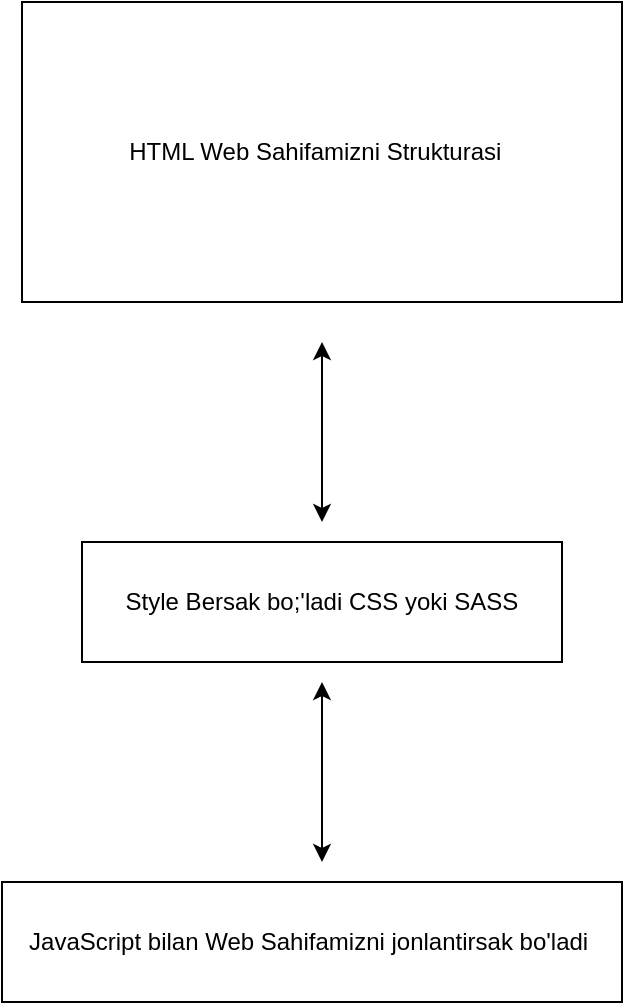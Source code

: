 <mxfile version="20.5.1" type="github">
  <diagram id="oJCzCop8_NZSrVYvADiq" name="Page-1">
    <mxGraphModel dx="868" dy="520" grid="1" gridSize="10" guides="1" tooltips="1" connect="1" arrows="1" fold="1" page="1" pageScale="1" pageWidth="850" pageHeight="1100" math="0" shadow="0">
      <root>
        <mxCell id="0" />
        <mxCell id="1" parent="0" />
        <mxCell id="GLXv6s05u9TO8IVlVRq2-1" value="HTML Web Sahifamizni Strukturasi&amp;nbsp;&amp;nbsp;" style="rounded=0;whiteSpace=wrap;html=1;strokeColor=default;fillColor=none;" vertex="1" parent="1">
          <mxGeometry x="210" y="60" width="300" height="150" as="geometry" />
        </mxCell>
        <mxCell id="GLXv6s05u9TO8IVlVRq2-2" value="" style="endArrow=classic;startArrow=classic;html=1;rounded=0;" edge="1" parent="1">
          <mxGeometry width="50" height="50" relative="1" as="geometry">
            <mxPoint x="360" y="320" as="sourcePoint" />
            <mxPoint x="360" y="230" as="targetPoint" />
          </mxGeometry>
        </mxCell>
        <mxCell id="GLXv6s05u9TO8IVlVRq2-3" value="Style Bersak bo;&#39;ladi CSS yoki SASS" style="rounded=0;whiteSpace=wrap;html=1;strokeColor=default;fillColor=none;" vertex="1" parent="1">
          <mxGeometry x="240" y="330" width="240" height="60" as="geometry" />
        </mxCell>
        <mxCell id="GLXv6s05u9TO8IVlVRq2-4" value="" style="endArrow=classic;startArrow=classic;html=1;rounded=0;" edge="1" parent="1">
          <mxGeometry width="50" height="50" relative="1" as="geometry">
            <mxPoint x="360" y="490" as="sourcePoint" />
            <mxPoint x="360" y="400" as="targetPoint" />
          </mxGeometry>
        </mxCell>
        <mxCell id="GLXv6s05u9TO8IVlVRq2-5" value="JavaScript bilan Web Sahifamizni jonlantirsak bo&#39;ladi&amp;nbsp;" style="rounded=0;whiteSpace=wrap;html=1;strokeColor=default;fillColor=none;shadow=0;" vertex="1" parent="1">
          <mxGeometry x="200" y="500" width="310" height="60" as="geometry" />
        </mxCell>
      </root>
    </mxGraphModel>
  </diagram>
</mxfile>
